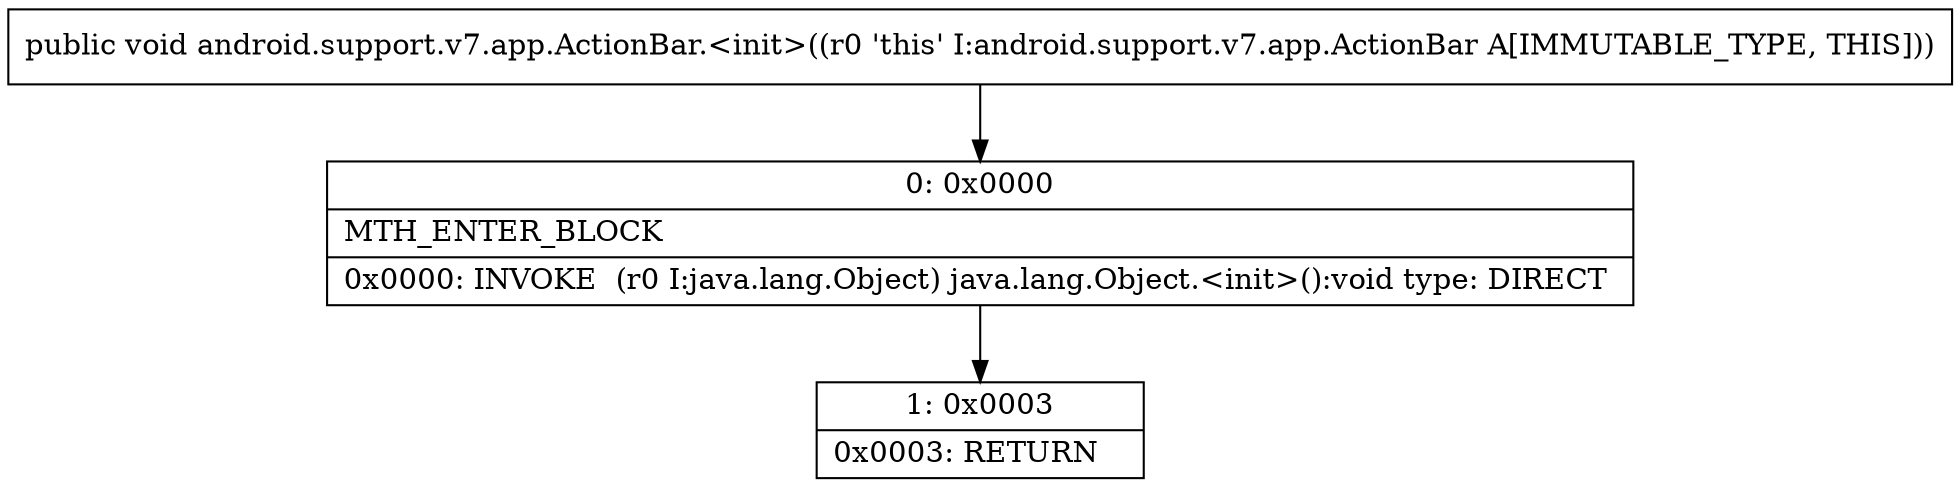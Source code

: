 digraph "CFG forandroid.support.v7.app.ActionBar.\<init\>()V" {
Node_0 [shape=record,label="{0\:\ 0x0000|MTH_ENTER_BLOCK\l|0x0000: INVOKE  (r0 I:java.lang.Object) java.lang.Object.\<init\>():void type: DIRECT \l}"];
Node_1 [shape=record,label="{1\:\ 0x0003|0x0003: RETURN   \l}"];
MethodNode[shape=record,label="{public void android.support.v7.app.ActionBar.\<init\>((r0 'this' I:android.support.v7.app.ActionBar A[IMMUTABLE_TYPE, THIS])) }"];
MethodNode -> Node_0;
Node_0 -> Node_1;
}

